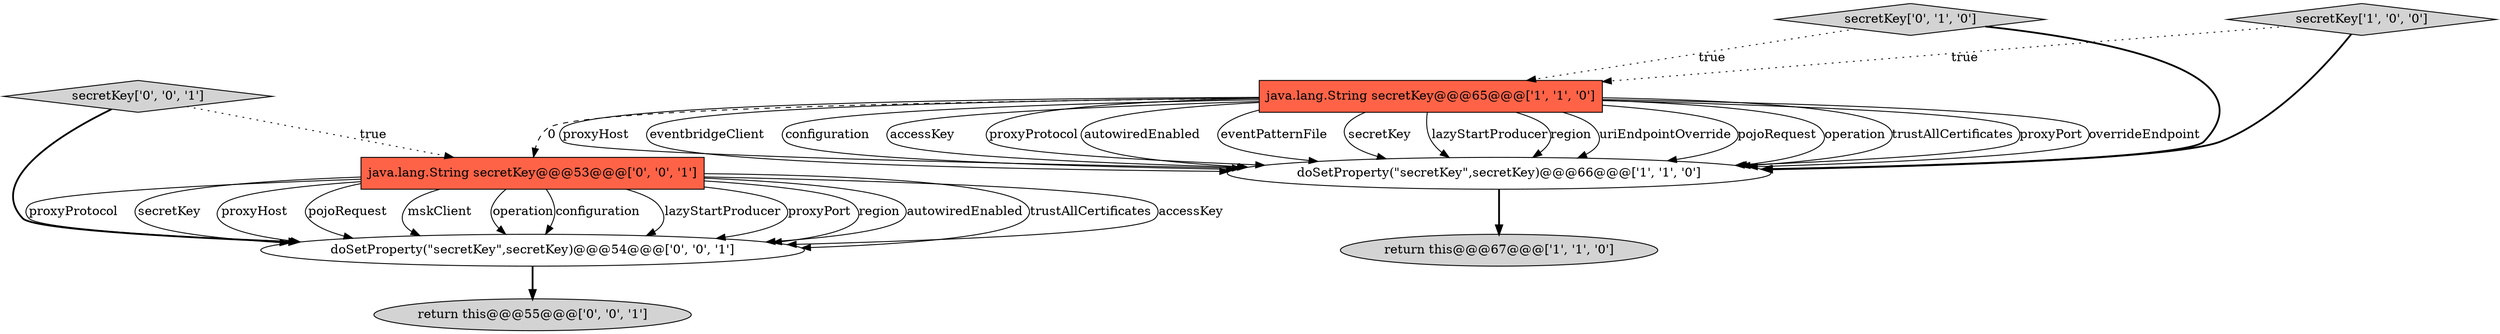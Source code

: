 digraph {
5 [style = filled, label = "doSetProperty(\"secretKey\",secretKey)@@@54@@@['0', '0', '1']", fillcolor = white, shape = ellipse image = "AAA0AAABBB3BBB"];
1 [style = filled, label = "secretKey['1', '0', '0']", fillcolor = lightgray, shape = diamond image = "AAA0AAABBB1BBB"];
0 [style = filled, label = "java.lang.String secretKey@@@65@@@['1', '1', '0']", fillcolor = tomato, shape = box image = "AAA0AAABBB1BBB"];
6 [style = filled, label = "return this@@@55@@@['0', '0', '1']", fillcolor = lightgray, shape = ellipse image = "AAA0AAABBB3BBB"];
7 [style = filled, label = "secretKey['0', '0', '1']", fillcolor = lightgray, shape = diamond image = "AAA0AAABBB3BBB"];
3 [style = filled, label = "return this@@@67@@@['1', '1', '0']", fillcolor = lightgray, shape = ellipse image = "AAA0AAABBB1BBB"];
8 [style = filled, label = "java.lang.String secretKey@@@53@@@['0', '0', '1']", fillcolor = tomato, shape = box image = "AAA0AAABBB3BBB"];
2 [style = filled, label = "doSetProperty(\"secretKey\",secretKey)@@@66@@@['1', '1', '0']", fillcolor = white, shape = ellipse image = "AAA0AAABBB1BBB"];
4 [style = filled, label = "secretKey['0', '1', '0']", fillcolor = lightgray, shape = diamond image = "AAA0AAABBB2BBB"];
8->5 [style = solid, label="lazyStartProducer"];
0->2 [style = solid, label="autowiredEnabled"];
0->2 [style = solid, label="eventPatternFile"];
0->2 [style = solid, label="secretKey"];
0->2 [style = solid, label="lazyStartProducer"];
0->2 [style = solid, label="region"];
2->3 [style = bold, label=""];
4->0 [style = dotted, label="true"];
8->5 [style = solid, label="proxyPort"];
8->5 [style = solid, label="region"];
0->2 [style = solid, label="uriEndpointOverride"];
0->2 [style = solid, label="pojoRequest"];
0->2 [style = solid, label="operation"];
4->2 [style = bold, label=""];
8->5 [style = solid, label="autowiredEnabled"];
0->2 [style = solid, label="trustAllCertificates"];
8->5 [style = solid, label="trustAllCertificates"];
8->5 [style = solid, label="accessKey"];
0->2 [style = solid, label="proxyPort"];
0->2 [style = solid, label="overrideEndpoint"];
7->5 [style = bold, label=""];
0->2 [style = solid, label="proxyHost"];
5->6 [style = bold, label=""];
8->5 [style = solid, label="proxyProtocol"];
8->5 [style = solid, label="secretKey"];
0->2 [style = solid, label="eventbridgeClient"];
8->5 [style = solid, label="proxyHost"];
8->5 [style = solid, label="pojoRequest"];
0->8 [style = dashed, label="0"];
1->2 [style = bold, label=""];
1->0 [style = dotted, label="true"];
8->5 [style = solid, label="mskClient"];
8->5 [style = solid, label="operation"];
7->8 [style = dotted, label="true"];
0->2 [style = solid, label="configuration"];
8->5 [style = solid, label="configuration"];
0->2 [style = solid, label="accessKey"];
0->2 [style = solid, label="proxyProtocol"];
}
